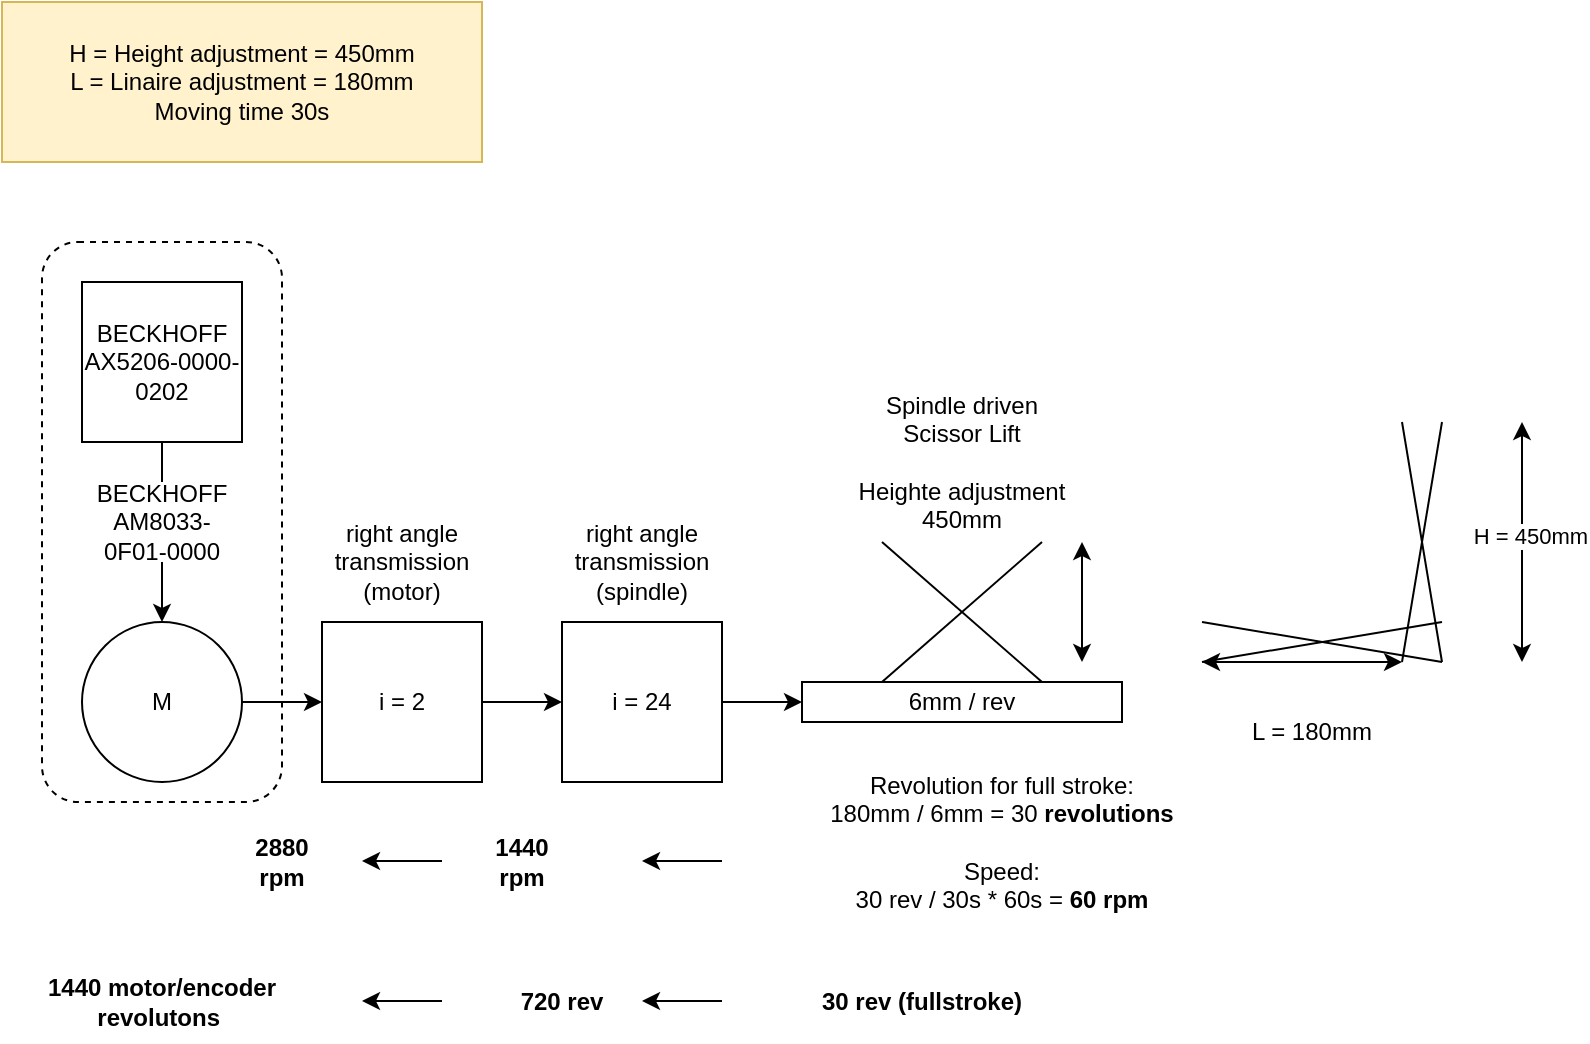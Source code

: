 <mxfile version="24.7.17">
  <diagram name="Page-1" id="a-vqMKsfqLVEcHRjrvc6">
    <mxGraphModel dx="1434" dy="844" grid="1" gridSize="10" guides="1" tooltips="1" connect="1" arrows="1" fold="1" page="1" pageScale="1" pageWidth="850" pageHeight="1100" math="0" shadow="0">
      <root>
        <mxCell id="0" />
        <mxCell id="1" parent="0" />
        <mxCell id="RNNwJx5j2ftt1lKAi-Dt-105" value="&lt;div style=&quot;&quot;&gt;&lt;br&gt;&lt;/div&gt;" style="rounded=1;whiteSpace=wrap;html=1;dashed=1;fillColor=none;align=center;" parent="1" vertex="1">
          <mxGeometry x="60" y="160" width="120" height="280" as="geometry" />
        </mxCell>
        <mxCell id="KqMzpRPopXXgvbSDG0jJ-16" value="H = Height adjustment = 450mm&lt;div&gt;L = Linaire adjustment = 180mm&lt;/div&gt;&lt;div&gt;Moving time 30s&lt;/div&gt;" style="text;html=1;align=center;verticalAlign=middle;whiteSpace=wrap;rounded=0;fillColor=#fff2cc;strokeColor=#d6b656;" parent="1" vertex="1">
          <mxGeometry x="40" y="40" width="240" height="80" as="geometry" />
        </mxCell>
        <mxCell id="RNNwJx5j2ftt1lKAi-Dt-1" value="i = 2" style="whiteSpace=wrap;html=1;aspect=fixed;" parent="1" vertex="1">
          <mxGeometry x="200" y="350" width="80" height="80" as="geometry" />
        </mxCell>
        <mxCell id="RNNwJx5j2ftt1lKAi-Dt-2" value="i = 24" style="whiteSpace=wrap;html=1;aspect=fixed;" parent="1" vertex="1">
          <mxGeometry x="320" y="350" width="80" height="80" as="geometry" />
        </mxCell>
        <mxCell id="RNNwJx5j2ftt1lKAi-Dt-3" value="M" style="ellipse;whiteSpace=wrap;html=1;aspect=fixed;" parent="1" vertex="1">
          <mxGeometry x="80" y="350" width="80" height="80" as="geometry" />
        </mxCell>
        <mxCell id="RNNwJx5j2ftt1lKAi-Dt-4" value="" style="endArrow=classic;html=1;rounded=0;exitX=1;exitY=0.5;exitDx=0;exitDy=0;entryX=0;entryY=0.5;entryDx=0;entryDy=0;" parent="1" source="RNNwJx5j2ftt1lKAi-Dt-3" target="RNNwJx5j2ftt1lKAi-Dt-1" edge="1">
          <mxGeometry width="50" height="50" relative="1" as="geometry">
            <mxPoint x="320" y="330" as="sourcePoint" />
            <mxPoint x="370" y="280" as="targetPoint" />
          </mxGeometry>
        </mxCell>
        <mxCell id="RNNwJx5j2ftt1lKAi-Dt-5" value="" style="endArrow=classic;html=1;rounded=0;exitX=1;exitY=0.5;exitDx=0;exitDy=0;entryX=0;entryY=0.5;entryDx=0;entryDy=0;" parent="1" source="RNNwJx5j2ftt1lKAi-Dt-1" target="RNNwJx5j2ftt1lKAi-Dt-2" edge="1">
          <mxGeometry width="50" height="50" relative="1" as="geometry">
            <mxPoint x="170" y="400" as="sourcePoint" />
            <mxPoint x="210" y="400" as="targetPoint" />
          </mxGeometry>
        </mxCell>
        <mxCell id="RNNwJx5j2ftt1lKAi-Dt-6" value="&lt;div&gt;right angle transmission (motor)&lt;/div&gt;" style="text;html=1;align=center;verticalAlign=middle;whiteSpace=wrap;rounded=0;" parent="1" vertex="1">
          <mxGeometry x="200" y="290" width="80" height="60" as="geometry" />
        </mxCell>
        <mxCell id="RNNwJx5j2ftt1lKAi-Dt-7" value="right angle transmission&lt;div&gt;(spindle)&lt;/div&gt;" style="text;html=1;align=center;verticalAlign=middle;whiteSpace=wrap;rounded=0;" parent="1" vertex="1">
          <mxGeometry x="320" y="290" width="80" height="60" as="geometry" />
        </mxCell>
        <mxCell id="RNNwJx5j2ftt1lKAi-Dt-9" value="" style="endArrow=classic;html=1;rounded=0;exitX=1;exitY=0.5;exitDx=0;exitDy=0;" parent="1" source="RNNwJx5j2ftt1lKAi-Dt-2" edge="1">
          <mxGeometry width="50" height="50" relative="1" as="geometry">
            <mxPoint x="440" y="390" as="sourcePoint" />
            <mxPoint x="440" y="390" as="targetPoint" />
          </mxGeometry>
        </mxCell>
        <mxCell id="RNNwJx5j2ftt1lKAi-Dt-10" value="6mm / rev" style="rounded=0;whiteSpace=wrap;html=1;" parent="1" vertex="1">
          <mxGeometry x="440" y="380" width="160" height="20" as="geometry" />
        </mxCell>
        <mxCell id="RNNwJx5j2ftt1lKAi-Dt-11" value="Spindle driven Scissor Lift&lt;div&gt;&lt;br&gt;&lt;/div&gt;&lt;div&gt;Heighte&amp;nbsp;adjustment 450mm&lt;br&gt;&lt;/div&gt;" style="text;html=1;align=center;verticalAlign=middle;whiteSpace=wrap;rounded=0;" parent="1" vertex="1">
          <mxGeometry x="460" y="230" width="120" height="80" as="geometry" />
        </mxCell>
        <mxCell id="RNNwJx5j2ftt1lKAi-Dt-14" value="" style="endArrow=none;html=1;rounded=0;" parent="1" edge="1">
          <mxGeometry width="50" height="50" relative="1" as="geometry">
            <mxPoint x="640" y="370" as="sourcePoint" />
            <mxPoint x="760" y="350" as="targetPoint" />
          </mxGeometry>
        </mxCell>
        <mxCell id="RNNwJx5j2ftt1lKAi-Dt-15" value="" style="endArrow=none;html=1;rounded=0;" parent="1" edge="1">
          <mxGeometry width="50" height="50" relative="1" as="geometry">
            <mxPoint x="760" y="370" as="sourcePoint" />
            <mxPoint x="640" y="350" as="targetPoint" />
          </mxGeometry>
        </mxCell>
        <mxCell id="RNNwJx5j2ftt1lKAi-Dt-16" value="" style="endArrow=classic;startArrow=classic;html=1;rounded=0;" parent="1" edge="1">
          <mxGeometry width="50" height="50" relative="1" as="geometry">
            <mxPoint x="800" y="370" as="sourcePoint" />
            <mxPoint x="800" y="250" as="targetPoint" />
          </mxGeometry>
        </mxCell>
        <mxCell id="RNNwJx5j2ftt1lKAi-Dt-17" value="H = 450mm" style="edgeLabel;html=1;align=center;verticalAlign=middle;resizable=0;points=[];" parent="RNNwJx5j2ftt1lKAi-Dt-16" vertex="1" connectable="0">
          <mxGeometry x="0.05" y="-4" relative="1" as="geometry">
            <mxPoint as="offset" />
          </mxGeometry>
        </mxCell>
        <mxCell id="RNNwJx5j2ftt1lKAi-Dt-18" value="" style="endArrow=classic;startArrow=classic;html=1;rounded=0;" parent="1" edge="1">
          <mxGeometry width="50" height="50" relative="1" as="geometry">
            <mxPoint x="640" y="370" as="sourcePoint" />
            <mxPoint x="740" y="370" as="targetPoint" />
          </mxGeometry>
        </mxCell>
        <mxCell id="RNNwJx5j2ftt1lKAi-Dt-19" value="L = 180mm" style="text;html=1;align=center;verticalAlign=middle;whiteSpace=wrap;rounded=0;" parent="1" vertex="1">
          <mxGeometry x="650" y="390" width="90" height="30" as="geometry" />
        </mxCell>
        <mxCell id="RNNwJx5j2ftt1lKAi-Dt-20" value="" style="endArrow=none;html=1;rounded=0;" parent="1" edge="1">
          <mxGeometry width="50" height="50" relative="1" as="geometry">
            <mxPoint x="740" y="370" as="sourcePoint" />
            <mxPoint x="760" y="250" as="targetPoint" />
          </mxGeometry>
        </mxCell>
        <mxCell id="RNNwJx5j2ftt1lKAi-Dt-21" value="" style="endArrow=none;html=1;rounded=0;" parent="1" edge="1">
          <mxGeometry width="50" height="50" relative="1" as="geometry">
            <mxPoint x="760" y="370" as="sourcePoint" />
            <mxPoint x="740" y="250" as="targetPoint" />
          </mxGeometry>
        </mxCell>
        <mxCell id="RNNwJx5j2ftt1lKAi-Dt-22" value="Revolution for full stroke:&lt;div&gt;180mm / 6mm = 30&lt;b&gt;&amp;nbsp;revolutions&lt;/b&gt;&lt;br&gt;&lt;br&gt;Speed:&lt;/div&gt;&lt;div&gt;30 rev / 30s * 60s = &lt;b&gt;60&amp;nbsp;rpm&lt;/b&gt;&lt;/div&gt;" style="text;html=1;align=center;verticalAlign=middle;whiteSpace=wrap;rounded=0;" parent="1" vertex="1">
          <mxGeometry x="440" y="400" width="200" height="120" as="geometry" />
        </mxCell>
        <mxCell id="RNNwJx5j2ftt1lKAi-Dt-23" value="&lt;div&gt;&lt;b&gt;1440 rpm&lt;/b&gt;&lt;/div&gt;" style="text;html=1;align=center;verticalAlign=middle;whiteSpace=wrap;rounded=0;fontColor=#000000;" parent="1" vertex="1">
          <mxGeometry x="280" y="450" width="40" height="40" as="geometry" />
        </mxCell>
        <mxCell id="RNNwJx5j2ftt1lKAi-Dt-24" value="&lt;div&gt;&lt;b&gt;2880 rpm&lt;/b&gt;&lt;/div&gt;" style="text;html=1;align=center;verticalAlign=middle;whiteSpace=wrap;rounded=0;fontColor=#000000;" parent="1" vertex="1">
          <mxGeometry x="160" y="450" width="40" height="40" as="geometry" />
        </mxCell>
        <mxCell id="RNNwJx5j2ftt1lKAi-Dt-25" value="" style="endArrow=classic;html=1;rounded=0;" parent="1" edge="1">
          <mxGeometry width="50" height="50" relative="1" as="geometry">
            <mxPoint x="400" y="469.5" as="sourcePoint" />
            <mxPoint x="360" y="469.5" as="targetPoint" />
          </mxGeometry>
        </mxCell>
        <mxCell id="RNNwJx5j2ftt1lKAi-Dt-26" value="" style="endArrow=classic;html=1;rounded=0;" parent="1" edge="1">
          <mxGeometry width="50" height="50" relative="1" as="geometry">
            <mxPoint x="260" y="469.5" as="sourcePoint" />
            <mxPoint x="220" y="469.5" as="targetPoint" />
          </mxGeometry>
        </mxCell>
        <mxCell id="RNNwJx5j2ftt1lKAi-Dt-27" value="" style="endArrow=none;html=1;rounded=0;exitX=0.25;exitY=0;exitDx=0;exitDy=0;" parent="1" source="RNNwJx5j2ftt1lKAi-Dt-10" edge="1">
          <mxGeometry width="50" height="50" relative="1" as="geometry">
            <mxPoint x="540" y="380" as="sourcePoint" />
            <mxPoint x="560" y="310" as="targetPoint" />
          </mxGeometry>
        </mxCell>
        <mxCell id="RNNwJx5j2ftt1lKAi-Dt-28" value="" style="endArrow=none;html=1;rounded=0;" parent="1" edge="1">
          <mxGeometry width="50" height="50" relative="1" as="geometry">
            <mxPoint x="560" y="380" as="sourcePoint" />
            <mxPoint x="480" y="310" as="targetPoint" />
          </mxGeometry>
        </mxCell>
        <mxCell id="RNNwJx5j2ftt1lKAi-Dt-29" value="" style="endArrow=classic;startArrow=classic;html=1;rounded=0;" parent="1" edge="1">
          <mxGeometry width="50" height="50" relative="1" as="geometry">
            <mxPoint x="580" y="370" as="sourcePoint" />
            <mxPoint x="580" y="310" as="targetPoint" />
          </mxGeometry>
        </mxCell>
        <mxCell id="RNNwJx5j2ftt1lKAi-Dt-106" value="&lt;div&gt;BECKHOFF&lt;/div&gt;AX5206-0000-0202" style="whiteSpace=wrap;html=1;aspect=fixed;" parent="1" vertex="1">
          <mxGeometry x="80" y="180" width="80" height="80" as="geometry" />
        </mxCell>
        <mxCell id="_icnxme9yWvz6Rh2GXl3-3" value="" style="endArrow=classic;html=1;rounded=0;entryX=0.5;entryY=0;entryDx=0;entryDy=0;exitX=0.5;exitY=1;exitDx=0;exitDy=0;" parent="1" source="RNNwJx5j2ftt1lKAi-Dt-106" target="RNNwJx5j2ftt1lKAi-Dt-3" edge="1">
          <mxGeometry width="50" height="50" relative="1" as="geometry">
            <mxPoint x="400" y="470" as="sourcePoint" />
            <mxPoint x="450" y="420" as="targetPoint" />
          </mxGeometry>
        </mxCell>
        <mxCell id="RNNwJx5j2ftt1lKAi-Dt-8" value="&lt;div&gt;BECKHOFF&lt;/div&gt;AM8033-0F01-0000" style="text;html=1;align=center;verticalAlign=middle;whiteSpace=wrap;rounded=0;fillColor=default;" parent="1" vertex="1">
          <mxGeometry x="80" y="280" width="80" height="40" as="geometry" />
        </mxCell>
        <mxCell id="DCk4KiSvBSPvOZ2nIe85-1" value="&lt;b&gt;720 rev&lt;/b&gt;" style="text;html=1;align=center;verticalAlign=middle;whiteSpace=wrap;rounded=0;fontColor=#000000;" vertex="1" parent="1">
          <mxGeometry x="280" y="520" width="80" height="40" as="geometry" />
        </mxCell>
        <mxCell id="DCk4KiSvBSPvOZ2nIe85-2" value="&lt;div&gt;&lt;b&gt;1440 motor/encoder revolutons&amp;nbsp;&lt;/b&gt;&lt;/div&gt;" style="text;html=1;align=center;verticalAlign=middle;whiteSpace=wrap;rounded=0;fontColor=#000000;" vertex="1" parent="1">
          <mxGeometry x="40" y="520" width="160" height="40" as="geometry" />
        </mxCell>
        <mxCell id="DCk4KiSvBSPvOZ2nIe85-3" value="" style="endArrow=classic;html=1;rounded=0;" edge="1" parent="1">
          <mxGeometry width="50" height="50" relative="1" as="geometry">
            <mxPoint x="400" y="539.5" as="sourcePoint" />
            <mxPoint x="360" y="539.5" as="targetPoint" />
          </mxGeometry>
        </mxCell>
        <mxCell id="DCk4KiSvBSPvOZ2nIe85-4" value="" style="endArrow=classic;html=1;rounded=0;" edge="1" parent="1">
          <mxGeometry width="50" height="50" relative="1" as="geometry">
            <mxPoint x="260" y="539.5" as="sourcePoint" />
            <mxPoint x="220" y="539.5" as="targetPoint" />
          </mxGeometry>
        </mxCell>
        <mxCell id="DCk4KiSvBSPvOZ2nIe85-5" value="&lt;div&gt;&lt;b&gt;30 rev (fullstroke)&lt;/b&gt;&lt;/div&gt;" style="text;html=1;align=center;verticalAlign=middle;whiteSpace=wrap;rounded=0;fontColor=#000000;" vertex="1" parent="1">
          <mxGeometry x="440" y="520" width="120" height="40" as="geometry" />
        </mxCell>
      </root>
    </mxGraphModel>
  </diagram>
</mxfile>
